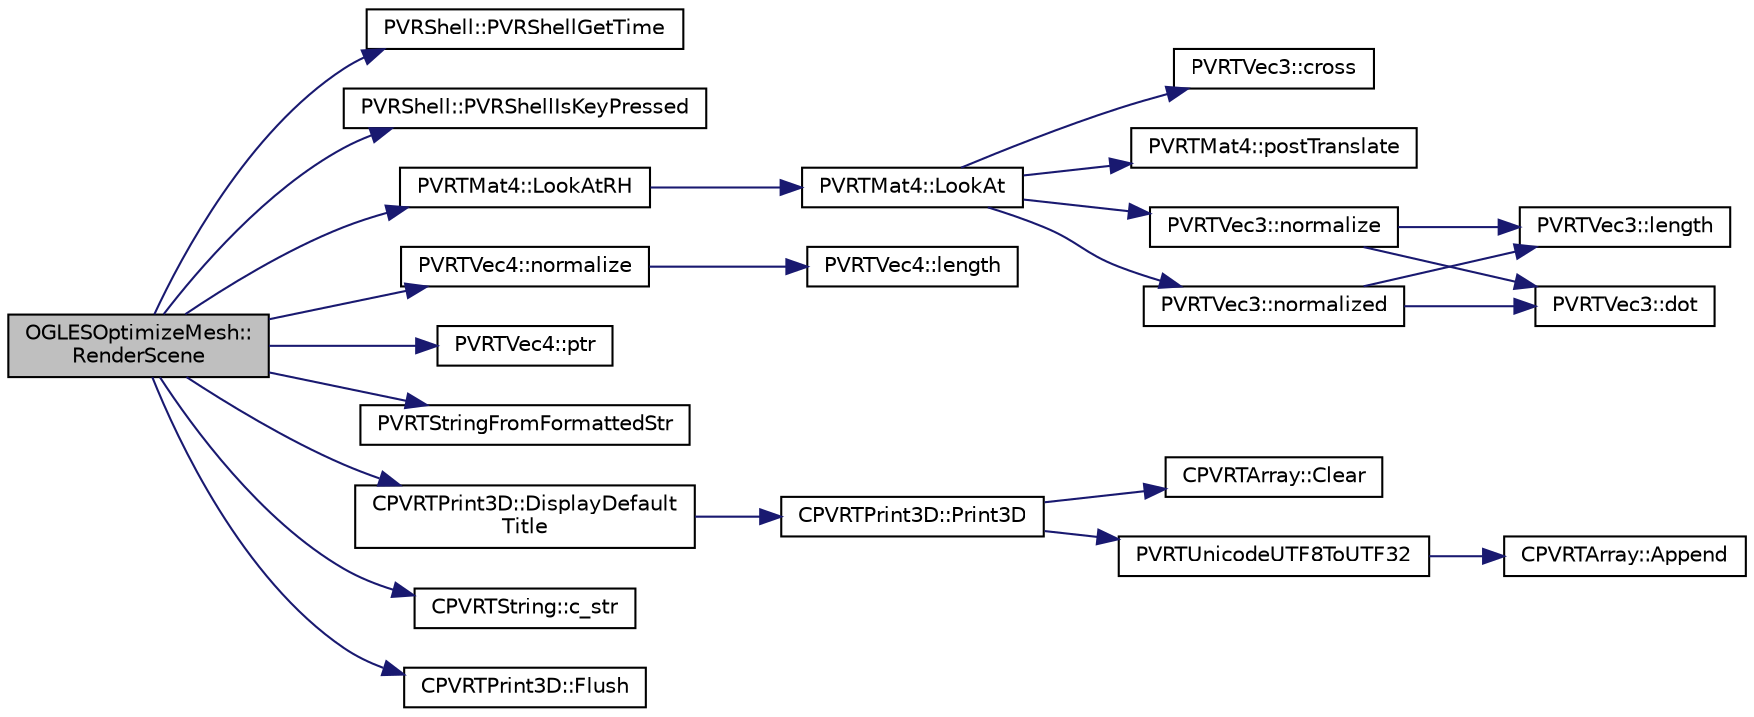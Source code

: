 digraph "OGLESOptimizeMesh::RenderScene"
{
  edge [fontname="Helvetica",fontsize="10",labelfontname="Helvetica",labelfontsize="10"];
  node [fontname="Helvetica",fontsize="10",shape=record];
  rankdir="LR";
  Node1 [label="OGLESOptimizeMesh::\lRenderScene",height=0.2,width=0.4,color="black", fillcolor="grey75", style="filled", fontcolor="black"];
  Node1 -> Node2 [color="midnightblue",fontsize="10",style="solid",fontname="Helvetica"];
  Node2 [label="PVRShell::PVRShellGetTime",height=0.2,width=0.4,color="black", fillcolor="white", style="filled",URL="$class_p_v_r_shell.html#a62b50b284b42c0f9e037855a14d64bfe",tooltip="The number itself should be considered meaningless; an application should use this function to determ..."];
  Node1 -> Node3 [color="midnightblue",fontsize="10",style="solid",fontname="Helvetica"];
  Node3 [label="PVRShell::PVRShellIsKeyPressed",height=0.2,width=0.4,color="black", fillcolor="white", style="filled",URL="$class_p_v_r_shell.html#a3771f847321dbc7aa5a9d8647c49b38b",tooltip="Check if a key was pressed. "];
  Node1 -> Node4 [color="midnightblue",fontsize="10",style="solid",fontname="Helvetica"];
  Node4 [label="PVRTMat4::LookAtRH",height=0.2,width=0.4,color="black", fillcolor="white", style="filled",URL="$struct_p_v_r_t_mat4.html#a2c91f861b78d38e0f9ea3c6728a0b03a",tooltip="Create a look-at view matrix for a right hand coordinate system. "];
  Node4 -> Node5 [color="midnightblue",fontsize="10",style="solid",fontname="Helvetica"];
  Node5 [label="PVRTMat4::LookAt",height=0.2,width=0.4,color="black", fillcolor="white", style="filled",URL="$struct_p_v_r_t_mat4.html#a499e05ac090b56a6c9478b254d68cab5",tooltip="Create a look-at view matrix. "];
  Node5 -> Node6 [color="midnightblue",fontsize="10",style="solid",fontname="Helvetica"];
  Node6 [label="PVRTVec3::normalize",height=0.2,width=0.4,color="black", fillcolor="white", style="filled",URL="$struct_p_v_r_t_vec3.html#a18fbcf5025ed7c64bb00ba27f94302a4",tooltip="normalizes the vector "];
  Node6 -> Node7 [color="midnightblue",fontsize="10",style="solid",fontname="Helvetica"];
  Node7 [label="PVRTVec3::dot",height=0.2,width=0.4,color="black", fillcolor="white", style="filled",URL="$struct_p_v_r_t_vec3.html#af9156c21175c3f3b04fb11295f336623",tooltip="calculate the scalar product of two PVRTVec3s "];
  Node6 -> Node8 [color="midnightblue",fontsize="10",style="solid",fontname="Helvetica"];
  Node8 [label="PVRTVec3::length",height=0.2,width=0.4,color="black", fillcolor="white", style="filled",URL="$struct_p_v_r_t_vec3.html#aa2c1f573d504ea9ebe52d112cfd91222",tooltip="calculates the magnitude of the vector "];
  Node5 -> Node9 [color="midnightblue",fontsize="10",style="solid",fontname="Helvetica"];
  Node9 [label="PVRTVec3::cross",height=0.2,width=0.4,color="black", fillcolor="white", style="filled",URL="$struct_p_v_r_t_vec3.html#ae5c0781b20ea9945ba92567e77782b92",tooltip="calculate the cross product of two PVRTVec3s "];
  Node5 -> Node10 [color="midnightblue",fontsize="10",style="solid",fontname="Helvetica"];
  Node10 [label="PVRTVec3::normalized",height=0.2,width=0.4,color="black", fillcolor="white", style="filled",URL="$struct_p_v_r_t_vec3.html#ac5c54e180c246587037d2f7fa2c4d12d",tooltip="returns a normalized vector of the same direction as this vector "];
  Node10 -> Node7 [color="midnightblue",fontsize="10",style="solid",fontname="Helvetica"];
  Node10 -> Node8 [color="midnightblue",fontsize="10",style="solid",fontname="Helvetica"];
  Node5 -> Node11 [color="midnightblue",fontsize="10",style="solid",fontname="Helvetica"];
  Node11 [label="PVRTMat4::postTranslate",height=0.2,width=0.4,color="black", fillcolor="white", style="filled",URL="$struct_p_v_r_t_mat4.html#a53a4cffcb0692d8c7d8bc180d8235a8d",tooltip="Alters the translation component of the transformation matrix. "];
  Node1 -> Node12 [color="midnightblue",fontsize="10",style="solid",fontname="Helvetica"];
  Node12 [label="PVRTVec4::normalize",height=0.2,width=0.4,color="black", fillcolor="white", style="filled",URL="$struct_p_v_r_t_vec4.html#a06a8ba0a042a2ee52380388d4be0e51b",tooltip="calculates the normalized value of a PVRTVec4 "];
  Node12 -> Node13 [color="midnightblue",fontsize="10",style="solid",fontname="Helvetica"];
  Node13 [label="PVRTVec4::length",height=0.2,width=0.4,color="black", fillcolor="white", style="filled",URL="$struct_p_v_r_t_vec4.html#a2013d59808b69b14403cf50d5bf92e00",tooltip="calculates the magnitude of the vector "];
  Node1 -> Node14 [color="midnightblue",fontsize="10",style="solid",fontname="Helvetica"];
  Node14 [label="PVRTVec4::ptr",height=0.2,width=0.4,color="black", fillcolor="white", style="filled",URL="$struct_p_v_r_t_vec4.html#a4af280700e8195e6b4c2a2384624d926",tooltip="returns a pointer to memory containing the values of the PVRTVec3 "];
  Node1 -> Node15 [color="midnightblue",fontsize="10",style="solid",fontname="Helvetica"];
  Node15 [label="PVRTStringFromFormattedStr",height=0.2,width=0.4,color="black", fillcolor="white", style="filled",URL="$_p_v_r_t_string_8h.html#ac71767fc5f1a47c1a4c4b312cac29488"];
  Node1 -> Node16 [color="midnightblue",fontsize="10",style="solid",fontname="Helvetica"];
  Node16 [label="CPVRTPrint3D::DisplayDefault\lTitle",height=0.2,width=0.4,color="black", fillcolor="white", style="filled",URL="$class_c_p_v_r_t_print3_d.html#a2bccb1ef64d69a433696094987799d79",tooltip="Creates a default title with predefined position and colours. It displays as well company logos when ..."];
  Node16 -> Node17 [color="midnightblue",fontsize="10",style="solid",fontname="Helvetica"];
  Node17 [label="CPVRTPrint3D::Print3D",height=0.2,width=0.4,color="black", fillcolor="white", style="filled",URL="$class_c_p_v_r_t_print3_d.html#afd98a5ba4e3f9183ceb615566a64f843",tooltip="Display 3D text on screen. CPVRTPrint3D::SetTextures(...) must have been called beforehand. This function accepts formatting in the printf way. "];
  Node17 -> Node18 [color="midnightblue",fontsize="10",style="solid",fontname="Helvetica"];
  Node18 [label="CPVRTArray::Clear",height=0.2,width=0.4,color="black", fillcolor="white", style="filled",URL="$class_c_p_v_r_t_array.html#ad1e3c37b05d484c9e5598899d6611440",tooltip="Clears the array. "];
  Node17 -> Node19 [color="midnightblue",fontsize="10",style="solid",fontname="Helvetica"];
  Node19 [label="PVRTUnicodeUTF8ToUTF32",height=0.2,width=0.4,color="black", fillcolor="white", style="filled",URL="$_p_v_r_t_unicode_8h.html#a54150f433be76ed547efa36329d48341",tooltip="Decodes a UTF8-encoded string in to Unicode code points (UTF32). If pUTF8 is not null terminated..."];
  Node19 -> Node20 [color="midnightblue",fontsize="10",style="solid",fontname="Helvetica"];
  Node20 [label="CPVRTArray::Append",height=0.2,width=0.4,color="black", fillcolor="white", style="filled",URL="$class_c_p_v_r_t_array.html#a1af5aeb05badf2783dbc7ec5b98cead2",tooltip="Appends an element to the end of the array, expanding it if necessary. "];
  Node1 -> Node21 [color="midnightblue",fontsize="10",style="solid",fontname="Helvetica"];
  Node21 [label="CPVRTString::c_str",height=0.2,width=0.4,color="black", fillcolor="white", style="filled",URL="$class_c_p_v_r_t_string.html#aabd1f2848c4b1d65e7418b264502687d",tooltip="Returns a const char* pointer of the string. "];
  Node1 -> Node22 [color="midnightblue",fontsize="10",style="solid",fontname="Helvetica"];
  Node22 [label="CPVRTPrint3D::Flush",height=0.2,width=0.4,color="black", fillcolor="white", style="filled",URL="$class_c_p_v_r_t_print3_d.html#ad7d1d707351cc84ec0614487e4acc6b1",tooltip="Flushes all the print text commands. "];
}
